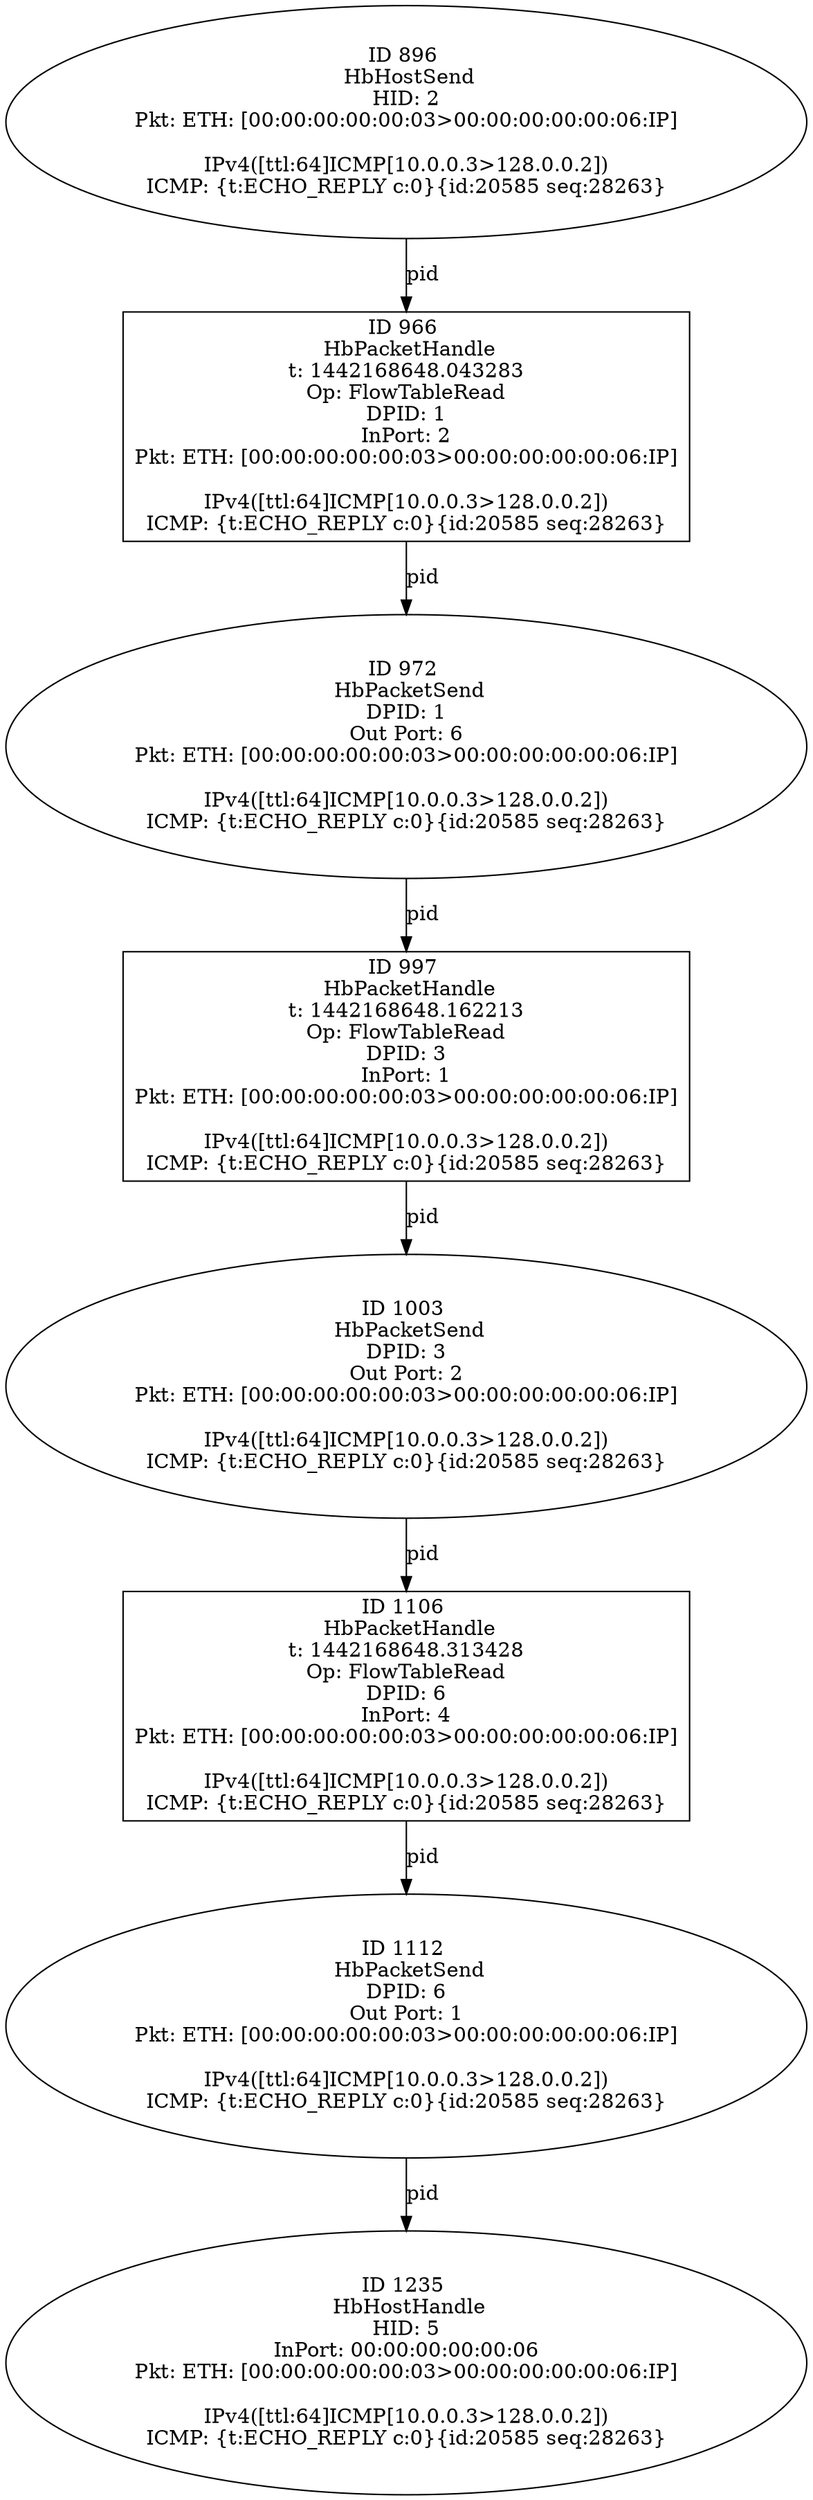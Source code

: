 strict digraph G {
896 [shape=oval, event=<hb_events.HbHostSend object at 0x10587d250>, label="ID 896 
 HbHostSend
HID: 2
Pkt: ETH: [00:00:00:00:00:03>00:00:00:00:00:06:IP]

IPv4([ttl:64]ICMP[10.0.0.3>128.0.0.2])
ICMP: {t:ECHO_REPLY c:0}{id:20585 seq:28263}"];
997 [shape=box, event=<hb_events.HbPacketHandle object at 0x105998c10>, label="ID 997 
 HbPacketHandle
t: 1442168648.162213
Op: FlowTableRead
DPID: 3
InPort: 1
Pkt: ETH: [00:00:00:00:00:03>00:00:00:00:00:06:IP]

IPv4([ttl:64]ICMP[10.0.0.3>128.0.0.2])
ICMP: {t:ECHO_REPLY c:0}{id:20585 seq:28263}"];
966 [shape=box, event=<hb_events.HbPacketHandle object at 0x105981590>, label="ID 966 
 HbPacketHandle
t: 1442168648.043283
Op: FlowTableRead
DPID: 1
InPort: 2
Pkt: ETH: [00:00:00:00:00:03>00:00:00:00:00:06:IP]

IPv4([ttl:64]ICMP[10.0.0.3>128.0.0.2])
ICMP: {t:ECHO_REPLY c:0}{id:20585 seq:28263}"];
1003 [shape=oval, event=<hb_events.HbPacketSend object at 0x1059a82d0>, label="ID 1003 
 HbPacketSend
DPID: 3
Out Port: 2
Pkt: ETH: [00:00:00:00:00:03>00:00:00:00:00:06:IP]

IPv4([ttl:64]ICMP[10.0.0.3>128.0.0.2])
ICMP: {t:ECHO_REPLY c:0}{id:20585 seq:28263}"];
972 [shape=oval, event=<hb_events.HbPacketSend object at 0x105981550>, label="ID 972 
 HbPacketSend
DPID: 1
Out Port: 6
Pkt: ETH: [00:00:00:00:00:03>00:00:00:00:00:06:IP]

IPv4([ttl:64]ICMP[10.0.0.3>128.0.0.2])
ICMP: {t:ECHO_REPLY c:0}{id:20585 seq:28263}"];
1106 [shape=box, event=<hb_events.HbPacketHandle object at 0x1059086d0>, label="ID 1106 
 HbPacketHandle
t: 1442168648.313428
Op: FlowTableRead
DPID: 6
InPort: 4
Pkt: ETH: [00:00:00:00:00:03>00:00:00:00:00:06:IP]

IPv4([ttl:64]ICMP[10.0.0.3>128.0.0.2])
ICMP: {t:ECHO_REPLY c:0}{id:20585 seq:28263}"];
1235 [shape=oval, event=<hb_events.HbHostHandle object at 0x105ab7390>, label="ID 1235 
 HbHostHandle
HID: 5
InPort: 00:00:00:00:00:06
Pkt: ETH: [00:00:00:00:00:03>00:00:00:00:00:06:IP]

IPv4([ttl:64]ICMP[10.0.0.3>128.0.0.2])
ICMP: {t:ECHO_REPLY c:0}{id:20585 seq:28263}"];
1112 [shape=oval, event=<hb_events.HbPacketSend object at 0x105917790>, label="ID 1112 
 HbPacketSend
DPID: 6
Out Port: 1
Pkt: ETH: [00:00:00:00:00:03>00:00:00:00:00:06:IP]

IPv4([ttl:64]ICMP[10.0.0.3>128.0.0.2])
ICMP: {t:ECHO_REPLY c:0}{id:20585 seq:28263}"];
896 -> 966  [rel=pid, label=pid];
997 -> 1003  [rel=pid, label=pid];
966 -> 972  [rel=pid, label=pid];
1003 -> 1106  [rel=pid, label=pid];
972 -> 997  [rel=pid, label=pid];
1106 -> 1112  [rel=pid, label=pid];
1112 -> 1235  [rel=pid, label=pid];
}
